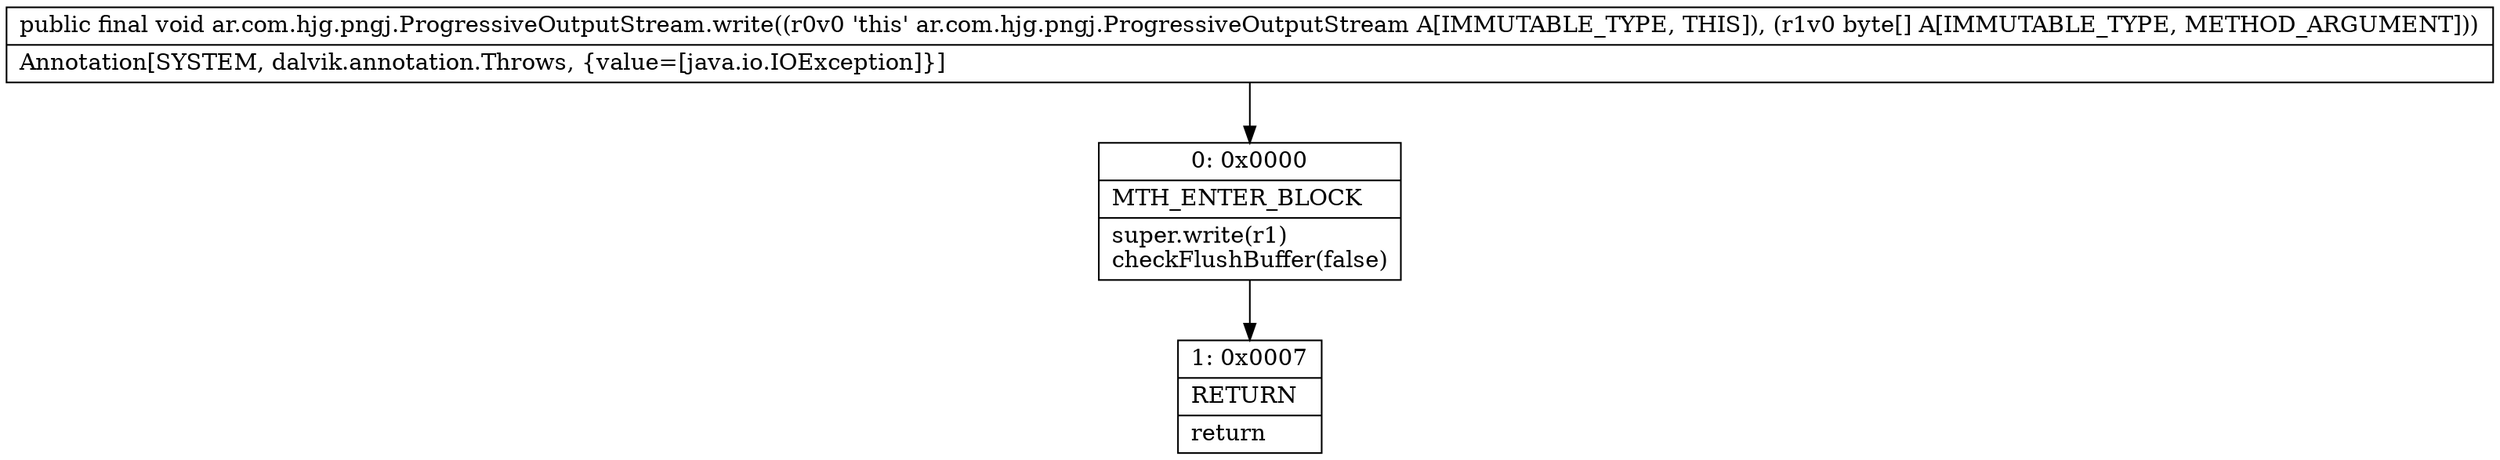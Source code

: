 digraph "CFG forar.com.hjg.pngj.ProgressiveOutputStream.write([B)V" {
Node_0 [shape=record,label="{0\:\ 0x0000|MTH_ENTER_BLOCK\l|super.write(r1)\lcheckFlushBuffer(false)\l}"];
Node_1 [shape=record,label="{1\:\ 0x0007|RETURN\l|return\l}"];
MethodNode[shape=record,label="{public final void ar.com.hjg.pngj.ProgressiveOutputStream.write((r0v0 'this' ar.com.hjg.pngj.ProgressiveOutputStream A[IMMUTABLE_TYPE, THIS]), (r1v0 byte[] A[IMMUTABLE_TYPE, METHOD_ARGUMENT]))  | Annotation[SYSTEM, dalvik.annotation.Throws, \{value=[java.io.IOException]\}]\l}"];
MethodNode -> Node_0;
Node_0 -> Node_1;
}

